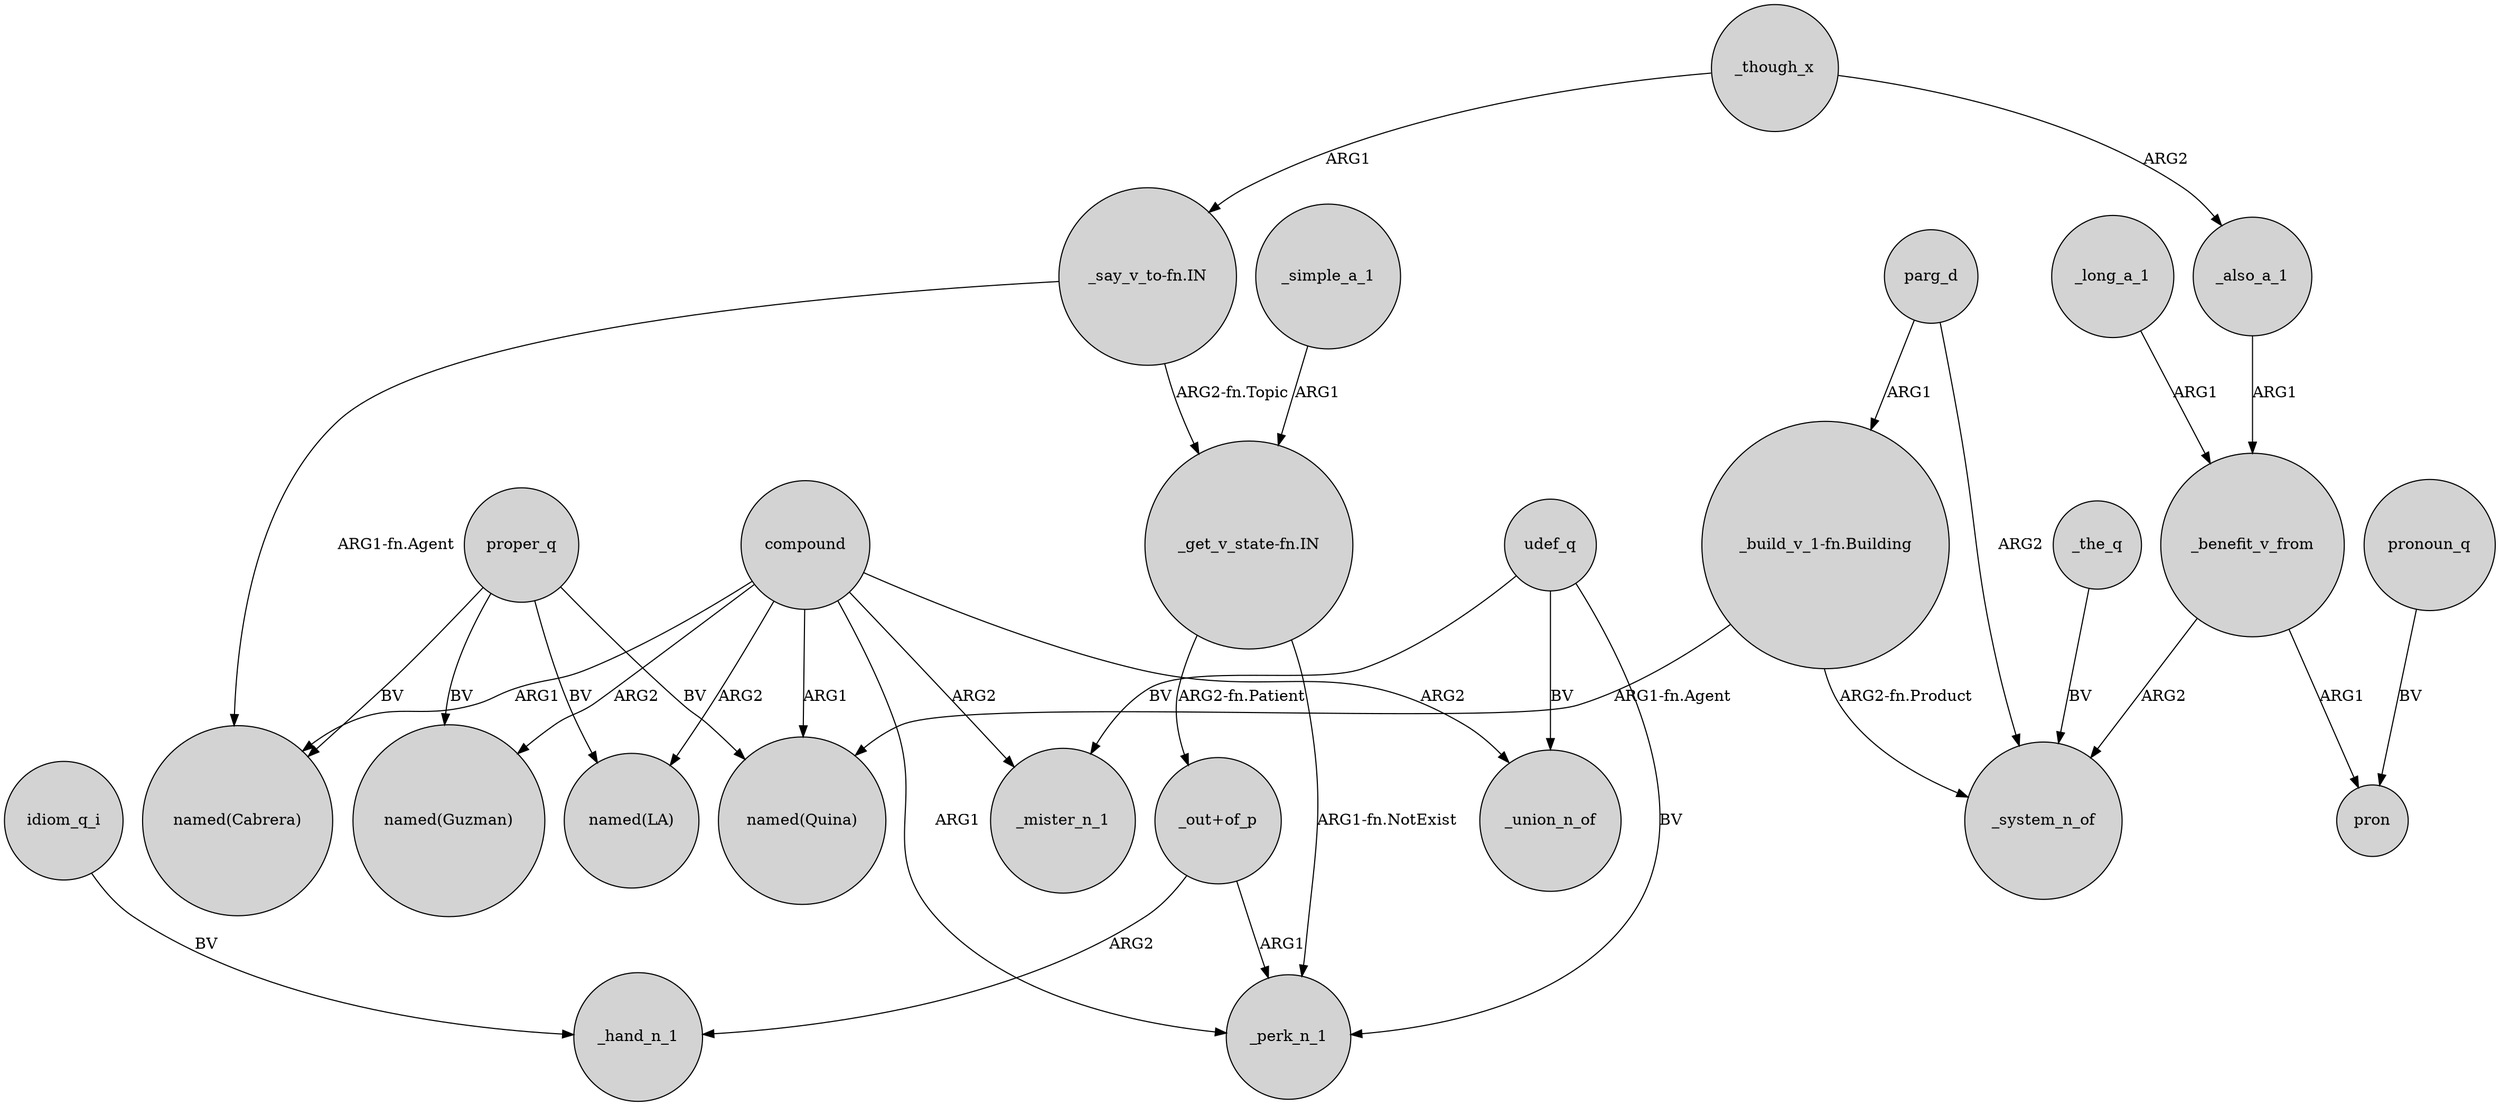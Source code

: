 digraph {
	node [shape=circle style=filled]
	proper_q -> "named(Quina)" [label=BV]
	"_out+of_p" -> _perk_n_1 [label=ARG1]
	_benefit_v_from -> _system_n_of [label=ARG2]
	"_say_v_to-fn.IN" -> "_get_v_state-fn.IN" [label="ARG2-fn.Topic"]
	proper_q -> "named(LA)" [label=BV]
	_simple_a_1 -> "_get_v_state-fn.IN" [label=ARG1]
	compound -> "named(LA)" [label=ARG2]
	idiom_q_i -> _hand_n_1 [label=BV]
	"_build_v_1-fn.Building" -> _system_n_of [label="ARG2-fn.Product"]
	proper_q -> "named(Guzman)" [label=BV]
	"_get_v_state-fn.IN" -> "_out+of_p" [label="ARG2-fn.Patient"]
	compound -> _mister_n_1 [label=ARG2]
	_also_a_1 -> _benefit_v_from [label=ARG1]
	udef_q -> _mister_n_1 [label=BV]
	udef_q -> _union_n_of [label=BV]
	compound -> _perk_n_1 [label=ARG1]
	"_out+of_p" -> _hand_n_1 [label=ARG2]
	parg_d -> _system_n_of [label=ARG2]
	_benefit_v_from -> pron [label=ARG1]
	pronoun_q -> pron [label=BV]
	_long_a_1 -> _benefit_v_from [label=ARG1]
	"_build_v_1-fn.Building" -> "named(Quina)" [label="ARG1-fn.Agent"]
	_though_x -> "_say_v_to-fn.IN" [label=ARG1]
	compound -> "named(Guzman)" [label=ARG2]
	parg_d -> "_build_v_1-fn.Building" [label=ARG1]
	compound -> "named(Cabrera)" [label=ARG1]
	udef_q -> _perk_n_1 [label=BV]
	compound -> _union_n_of [label=ARG2]
	_though_x -> _also_a_1 [label=ARG2]
	_the_q -> _system_n_of [label=BV]
	"_say_v_to-fn.IN" -> "named(Cabrera)" [label="ARG1-fn.Agent"]
	"_get_v_state-fn.IN" -> _perk_n_1 [label="ARG1-fn.NotExist"]
	proper_q -> "named(Cabrera)" [label=BV]
	compound -> "named(Quina)" [label=ARG1]
}
